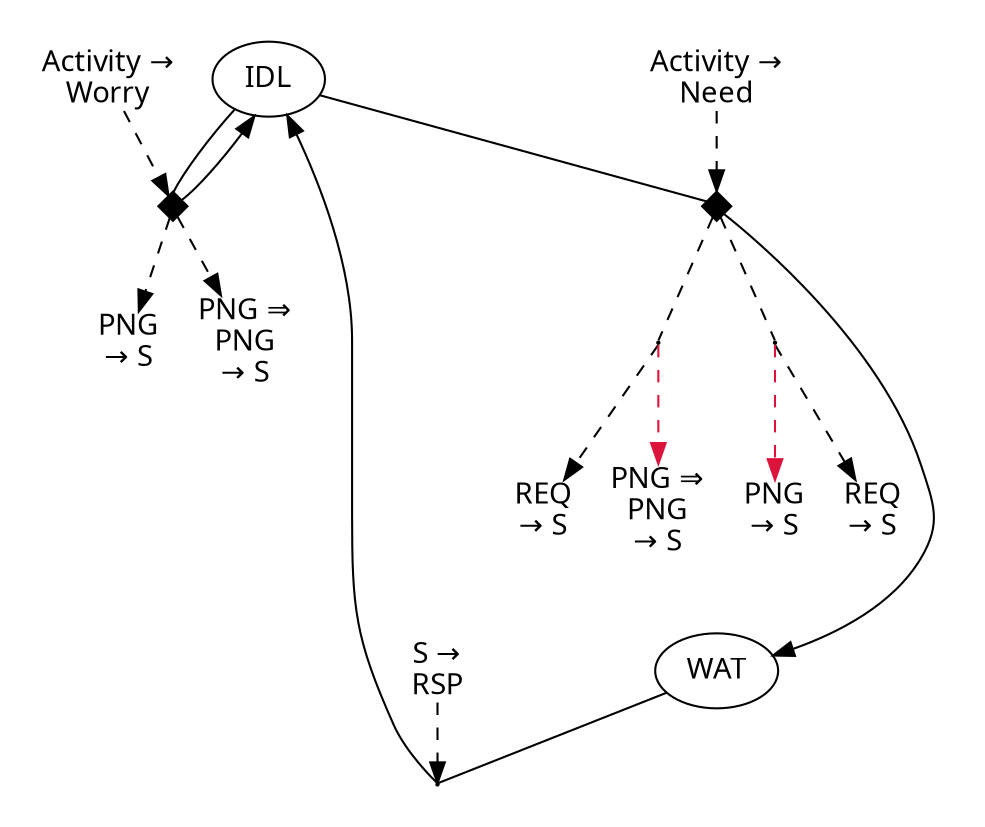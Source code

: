 digraph {
color=white;
graph [ fontname="sans-serif" ];
node [ fontname="sans-serif" ];
edge [ fontname="sans-serif" ];
A_0_false [ label="IDL", shape=ellipse ];
subgraph cluster_0 {
T_0_18446744073709551615 [ shape=diamond, label="", fontsize=0, width=0.2, height=0.2, style=filled, color=black ];
A_0_false -> T_0_18446744073709551615 [ arrowhead=none, direction=forward ];
T_0_18446744073709551615 -> A_0_false;
D_0_18446744073709551615_3 [ label="Activity &#8594;\nWorry", shape=plain ];
D_0_18446744073709551615_3 -> T_0_18446744073709551615 [ color=Black, style=dashed ];
S_0_18446744073709551615_4 [ label="PNG\n&#8594; S", shape=plain ];
T_0_18446744073709551615 -> S_0_18446744073709551615_4 [ color=Black, style=dashed ];
S_0_18446744073709551615_4 -> A_0_false [ style=invis ];
S_0_18446744073709551615_6 [ label="PNG &#8658;\nPNG\n&#8594; S", shape=plain ];
T_0_18446744073709551615 -> S_0_18446744073709551615_6 [ color=Black, style=dashed ];
S_0_18446744073709551615_6 -> A_0_false [ style=invis ];
}
A_1_false [ label="WAT", shape=ellipse ];
subgraph cluster_1 {
T_1_18446744073709551615 [ shape=diamond, label="", fontsize=0, width=0.2, height=0.2, style=filled, color=black ];
A_0_false -> T_1_18446744073709551615 [ arrowhead=none, direction=forward ];
T_1_18446744073709551615 -> A_1_false;
D_1_18446744073709551615_0 [ label="Activity &#8594;\nNeed", shape=plain ];
D_1_18446744073709551615_0 -> T_1_18446744073709551615 [ color=Black, style=dashed ];
T_1_0 [ shape=point, height=0.015, width=0.015, style=filled ];
T_1_18446744073709551615 -> T_1_0 [ arrowhead=none, direction=forward, style=dashed ];
S_1_0_1 [ label="REQ\n&#8594; S", shape=plain ];
T_1_0 -> S_1_0_1 [ color=Black, style=dashed ];
S_1_0_1 -> A_1_false [ style=invis ];
S_1_0_2 [ label="PNG\n&#8594; S", shape=plain ];
T_1_0 -> S_1_0_2 [ color=Crimson, style=dashed ];
S_1_0_2 -> A_1_false [ style=invis ];
T_1_1 [ shape=point, height=0.015, width=0.015, style=filled ];
T_1_18446744073709551615 -> T_1_1 [ arrowhead=none, direction=forward, style=dashed ];
S_1_1_1 [ label="REQ\n&#8594; S", shape=plain ];
T_1_1 -> S_1_1_1 [ color=Black, style=dashed ];
S_1_1_1 -> A_1_false [ style=invis ];
S_1_1_5 [ label="PNG &#8658;\nPNG\n&#8594; S", shape=plain ];
T_1_1 -> S_1_1_5 [ color=Crimson, style=dashed ];
S_1_1_5 -> A_1_false [ style=invis ];
}
subgraph cluster_2 {
T_2_18446744073709551615 [ shape=point, height=0.015, width=0.015 ];
A_1_false -> T_2_18446744073709551615 [ arrowhead=none, direction=forward ];
T_2_18446744073709551615 -> A_0_false;
D_2_18446744073709551615_8 [ label="S &#8594;\nRSP", shape=plain ];
D_2_18446744073709551615_8 -> T_2_18446744073709551615 [ color=Black, style=dashed ];
}
}
